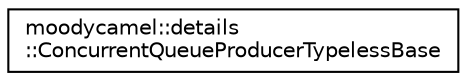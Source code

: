 digraph "Graphical Class Hierarchy"
{
 // LATEX_PDF_SIZE
  edge [fontname="Helvetica",fontsize="10",labelfontname="Helvetica",labelfontsize="10"];
  node [fontname="Helvetica",fontsize="10",shape=record];
  rankdir="LR";
  Node0 [label="moodycamel::details\l::ConcurrentQueueProducerTypelessBase",height=0.2,width=0.4,color="black", fillcolor="white", style="filled",URL="$structmoodycamel_1_1details_1_1ConcurrentQueueProducerTypelessBase.html",tooltip=" "];
}
